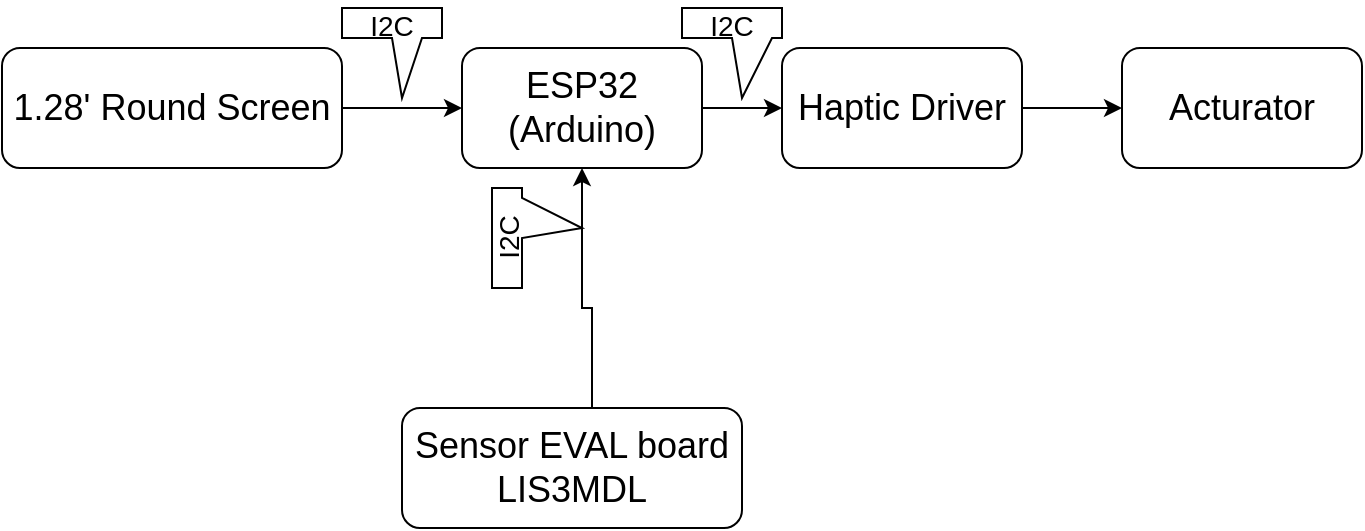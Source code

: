 <mxfile version="20.2.8" type="github">
  <diagram id="bbiFhaDfg2fhffsD3lRL" name="Page-1">
    <mxGraphModel dx="813" dy="435" grid="1" gridSize="10" guides="1" tooltips="1" connect="1" arrows="1" fold="1" page="1" pageScale="1" pageWidth="850" pageHeight="1100" math="0" shadow="0">
      <root>
        <mxCell id="0" />
        <mxCell id="1" parent="0" />
        <mxCell id="-2goSmIAwPHVgsVv3tdq-12" style="edgeStyle=orthogonalEdgeStyle;rounded=0;orthogonalLoop=1;jettySize=auto;html=1;entryX=0.5;entryY=1;entryDx=0;entryDy=0;fontSize=18;" parent="1" source="-2goSmIAwPHVgsVv3tdq-4" target="-2goSmIAwPHVgsVv3tdq-6" edge="1">
          <mxGeometry relative="1" as="geometry">
            <Array as="points">
              <mxPoint x="425" y="350" />
              <mxPoint x="420" y="350" />
            </Array>
          </mxGeometry>
        </mxCell>
        <mxCell id="-2goSmIAwPHVgsVv3tdq-4" value="&lt;p style=&quot;margin-top: 0pt; margin-bottom: 0pt; margin-left: 0in; direction: ltr; unicode-bidi: embed; word-break: normal;&quot;&gt;&lt;font face=&quot;Arial&quot;&gt;&lt;span style=&quot;font-size: 18px;&quot;&gt;Sensor EVAL board LIS3MDL&lt;/span&gt;&lt;/font&gt;&lt;/p&gt;" style="rounded=1;whiteSpace=wrap;html=1;align=center;" parent="1" vertex="1">
          <mxGeometry x="330" y="400" width="170" height="60" as="geometry" />
        </mxCell>
        <mxCell id="-2goSmIAwPHVgsVv3tdq-10" style="edgeStyle=orthogonalEdgeStyle;rounded=0;orthogonalLoop=1;jettySize=auto;html=1;entryX=0;entryY=0.5;entryDx=0;entryDy=0;fontSize=18;" parent="1" source="-2goSmIAwPHVgsVv3tdq-6" target="-2goSmIAwPHVgsVv3tdq-7" edge="1">
          <mxGeometry relative="1" as="geometry" />
        </mxCell>
        <mxCell id="-2goSmIAwPHVgsVv3tdq-6" value="ESP32 (Arduino)" style="rounded=1;whiteSpace=wrap;html=1;fontSize=18;" parent="1" vertex="1">
          <mxGeometry x="360" y="220" width="120" height="60" as="geometry" />
        </mxCell>
        <mxCell id="-2goSmIAwPHVgsVv3tdq-9" style="edgeStyle=orthogonalEdgeStyle;rounded=0;orthogonalLoop=1;jettySize=auto;html=1;entryX=0;entryY=0.5;entryDx=0;entryDy=0;fontSize=18;" parent="1" source="-2goSmIAwPHVgsVv3tdq-7" target="-2goSmIAwPHVgsVv3tdq-8" edge="1">
          <mxGeometry relative="1" as="geometry" />
        </mxCell>
        <mxCell id="-2goSmIAwPHVgsVv3tdq-7" value="Haptic Driver" style="rounded=1;whiteSpace=wrap;html=1;fontSize=18;" parent="1" vertex="1">
          <mxGeometry x="520" y="220" width="120" height="60" as="geometry" />
        </mxCell>
        <mxCell id="-2goSmIAwPHVgsVv3tdq-8" value="Acturator" style="rounded=1;whiteSpace=wrap;html=1;fontSize=18;" parent="1" vertex="1">
          <mxGeometry x="690" y="220" width="120" height="60" as="geometry" />
        </mxCell>
        <mxCell id="-2goSmIAwPHVgsVv3tdq-14" value="&lt;font style=&quot;font-size: 14px;&quot;&gt;I2C&lt;/font&gt;" style="shape=callout;whiteSpace=wrap;html=1;perimeter=calloutPerimeter;fontSize=18;rotation=-90;position2=0.6;" parent="1" vertex="1">
          <mxGeometry x="372.5" y="292.5" width="50" height="45" as="geometry" />
        </mxCell>
        <mxCell id="-2goSmIAwPHVgsVv3tdq-15" value="&lt;font style=&quot;font-size: 14px;&quot;&gt;I2C&lt;/font&gt;" style="shape=callout;whiteSpace=wrap;html=1;perimeter=calloutPerimeter;fontSize=18;rotation=0;position2=0.6;" parent="1" vertex="1">
          <mxGeometry x="470" y="200" width="50" height="45" as="geometry" />
        </mxCell>
        <mxCell id="e8XFG6WfWdPVY9IjBAxw-2" style="edgeStyle=orthogonalEdgeStyle;rounded=0;orthogonalLoop=1;jettySize=auto;html=1;entryX=0;entryY=0.5;entryDx=0;entryDy=0;fontSize=14;" edge="1" parent="1" source="e8XFG6WfWdPVY9IjBAxw-1" target="-2goSmIAwPHVgsVv3tdq-6">
          <mxGeometry relative="1" as="geometry" />
        </mxCell>
        <mxCell id="e8XFG6WfWdPVY9IjBAxw-1" value="&lt;p style=&quot;margin-top: 0pt; margin-bottom: 0pt; margin-left: 0in; direction: ltr; unicode-bidi: embed; word-break: normal;&quot;&gt;&lt;font face=&quot;Arial&quot;&gt;&lt;span style=&quot;font-size: 18px;&quot;&gt;1.28&#39; Round Screen&lt;/span&gt;&lt;/font&gt;&lt;/p&gt;" style="rounded=1;whiteSpace=wrap;html=1;align=center;" vertex="1" parent="1">
          <mxGeometry x="130" y="220" width="170" height="60" as="geometry" />
        </mxCell>
        <mxCell id="e8XFG6WfWdPVY9IjBAxw-3" value="&lt;font style=&quot;font-size: 14px;&quot;&gt;I2C&lt;/font&gt;" style="shape=callout;whiteSpace=wrap;html=1;perimeter=calloutPerimeter;fontSize=18;rotation=0;position2=0.6;base=15;" vertex="1" parent="1">
          <mxGeometry x="300" y="200" width="50" height="45" as="geometry" />
        </mxCell>
      </root>
    </mxGraphModel>
  </diagram>
</mxfile>
